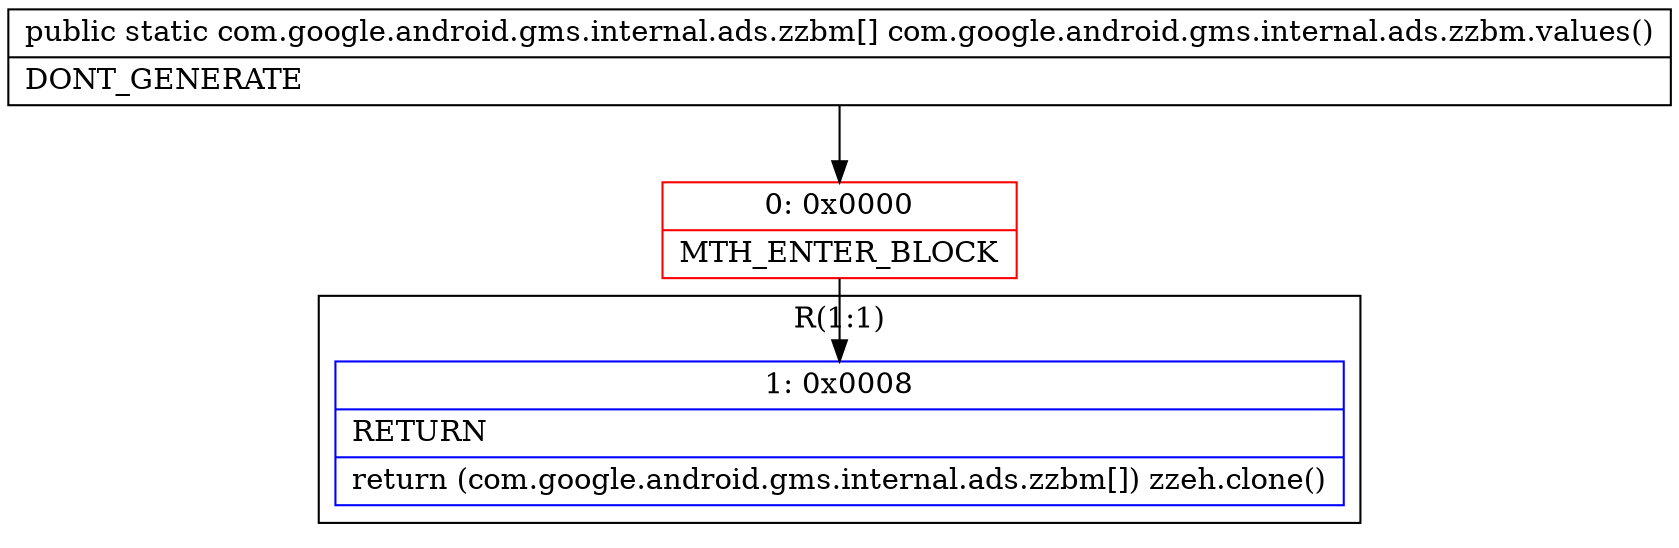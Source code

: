 digraph "CFG forcom.google.android.gms.internal.ads.zzbm.values()[Lcom\/google\/android\/gms\/internal\/ads\/zzbm;" {
subgraph cluster_Region_104972626 {
label = "R(1:1)";
node [shape=record,color=blue];
Node_1 [shape=record,label="{1\:\ 0x0008|RETURN\l|return (com.google.android.gms.internal.ads.zzbm[]) zzeh.clone()\l}"];
}
Node_0 [shape=record,color=red,label="{0\:\ 0x0000|MTH_ENTER_BLOCK\l}"];
MethodNode[shape=record,label="{public static com.google.android.gms.internal.ads.zzbm[] com.google.android.gms.internal.ads.zzbm.values()  | DONT_GENERATE\l}"];
MethodNode -> Node_0;
Node_0 -> Node_1;
}

